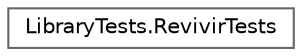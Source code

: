 digraph "Graphical Class Hierarchy"
{
 // INTERACTIVE_SVG=YES
 // LATEX_PDF_SIZE
  bgcolor="transparent";
  edge [fontname=Helvetica,fontsize=10,labelfontname=Helvetica,labelfontsize=10];
  node [fontname=Helvetica,fontsize=10,shape=box,height=0.2,width=0.4];
  rankdir="LR";
  Node0 [id="Node000000",label="LibraryTests.RevivirTests",height=0.2,width=0.4,color="grey40", fillcolor="white", style="filled",URL="$classLibraryTests_1_1RevivirTests.html",tooltip="Esta es la clase RevivirTests. Se encarga de comprobar sus funcionalidades."];
}
